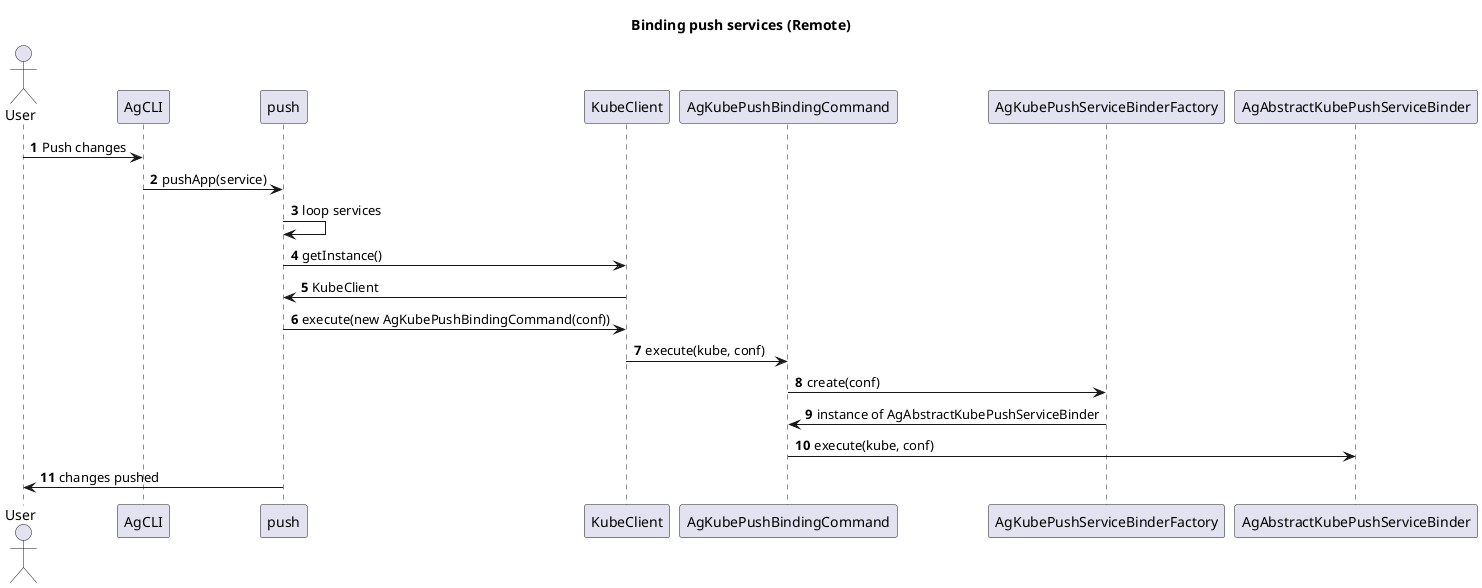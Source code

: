 @startuml
title Binding push services (Remote)
autonumber
actor User
User -> AgCLI: Push changes
AgCLI -> push: pushApp(service)
push -> push: loop services
push -> KubeClient: getInstance()
KubeClient -> push: KubeClient
push -> KubeClient: execute(new AgKubePushBindingCommand(conf))
KubeClient -> AgKubePushBindingCommand: execute(kube, conf)
AgKubePushBindingCommand -> AgKubePushServiceBinderFactory: create(conf)
AgKubePushServiceBinderFactory -> AgKubePushBindingCommand: instance of AgAbstractKubePushServiceBinder
AgKubePushBindingCommand -> AgAbstractKubePushServiceBinder: execute(kube, conf)
push -> User: changes pushed
@enduml
